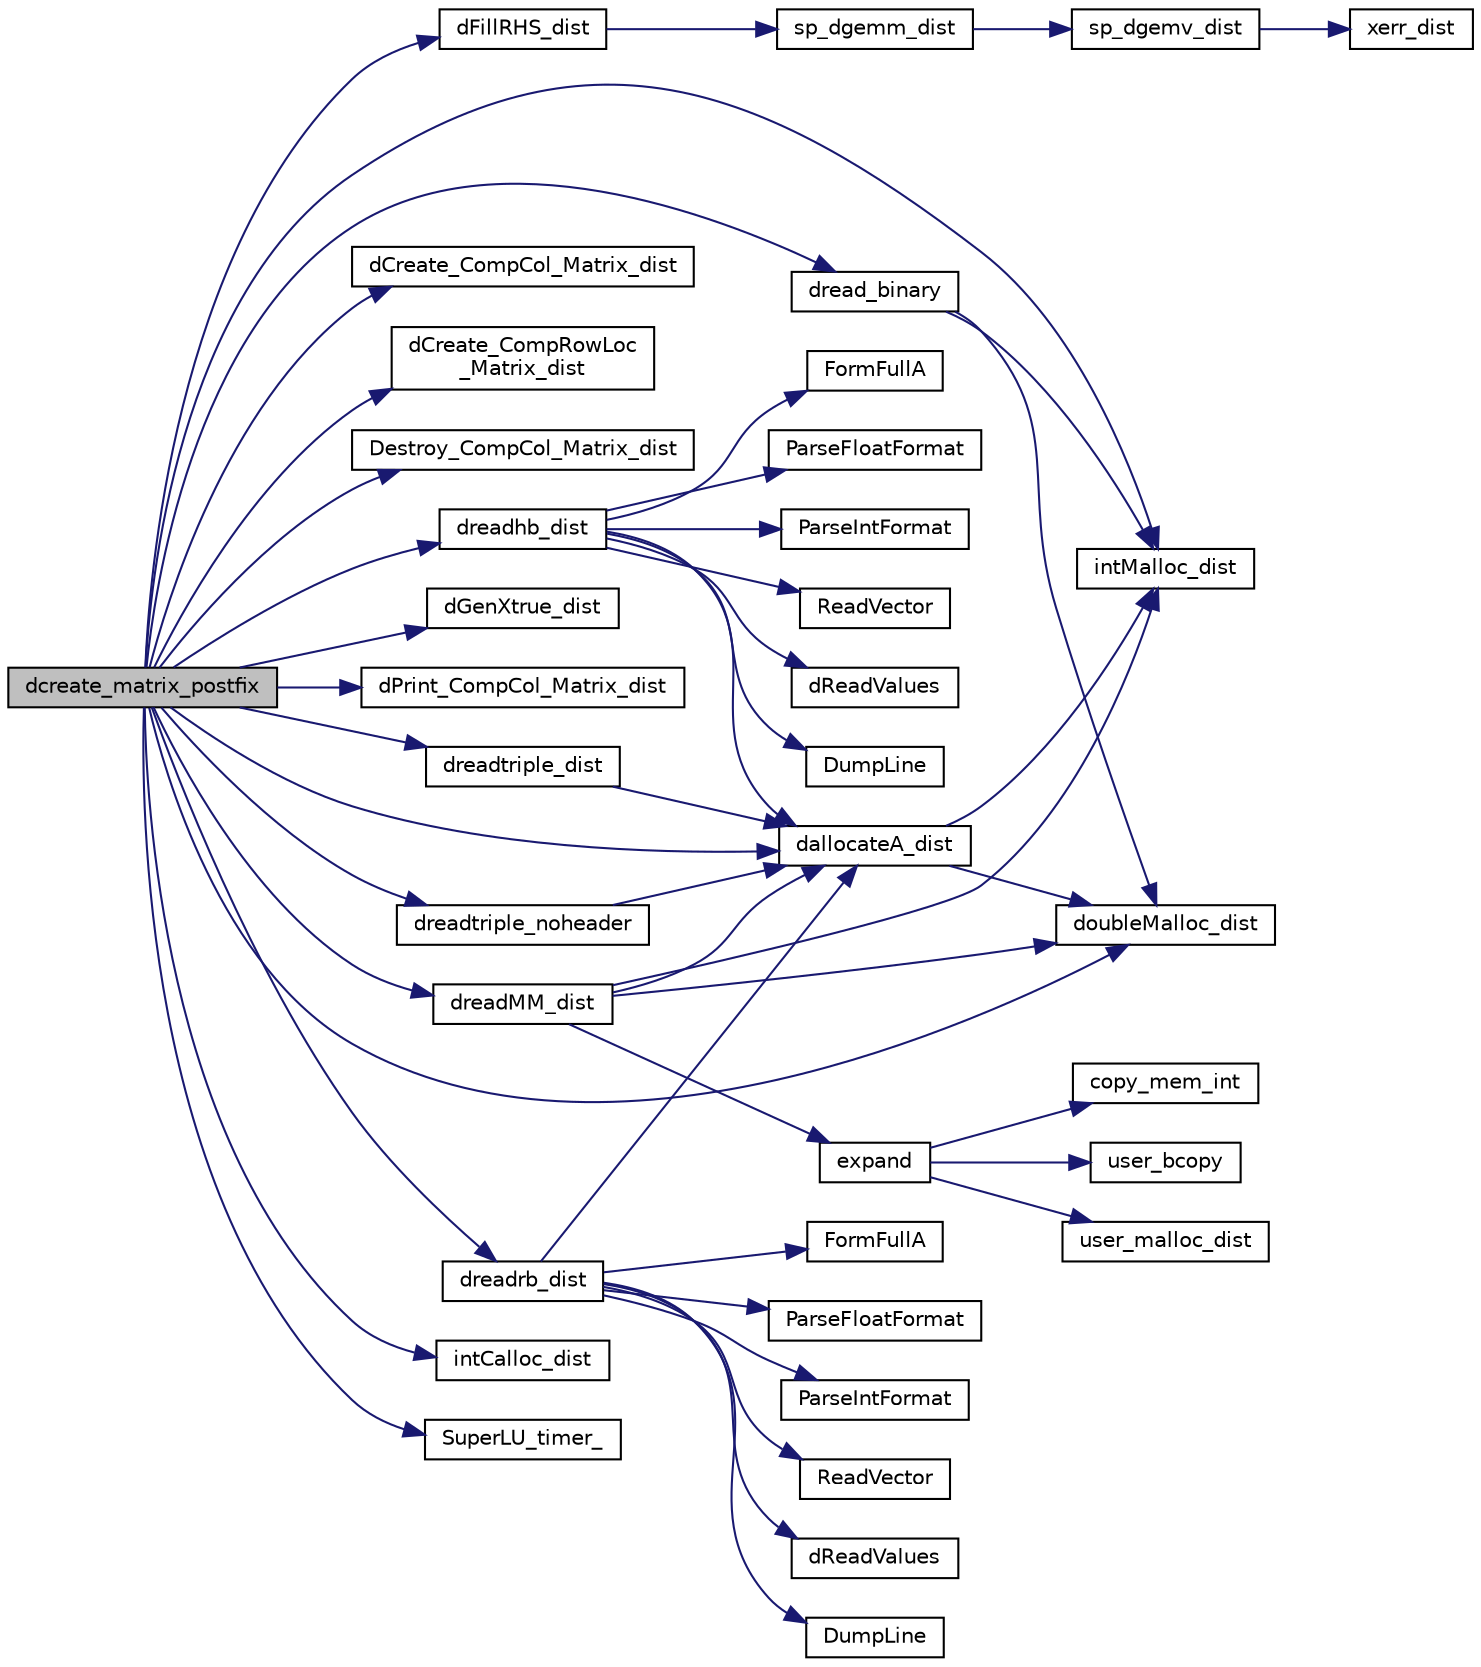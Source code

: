 digraph "dcreate_matrix_postfix"
{
 // LATEX_PDF_SIZE
  edge [fontname="Helvetica",fontsize="10",labelfontname="Helvetica",labelfontsize="10"];
  node [fontname="Helvetica",fontsize="10",shape=record];
  rankdir="LR";
  Node1 [label="dcreate_matrix_postfix",height=0.2,width=0.4,color="black", fillcolor="grey75", style="filled", fontcolor="black",tooltip=" "];
  Node1 -> Node2 [color="midnightblue",fontsize="10",style="solid",fontname="Helvetica"];
  Node2 [label="dallocateA_dist",height=0.2,width=0.4,color="black", fillcolor="white", style="filled",URL="$dmemory__dist_8c.html#ad8d190b0542ad8d5fb569cfebed382b8",tooltip=" "];
  Node2 -> Node3 [color="midnightblue",fontsize="10",style="solid",fontname="Helvetica"];
  Node3 [label="doubleMalloc_dist",height=0.2,width=0.4,color="black", fillcolor="white", style="filled",URL="$dmemory__dist_8c.html#a52dc9c97e580c07ec4af763f1755a2ba",tooltip=" "];
  Node2 -> Node4 [color="midnightblue",fontsize="10",style="solid",fontname="Helvetica"];
  Node4 [label="intMalloc_dist",height=0.2,width=0.4,color="black", fillcolor="white", style="filled",URL="$memory_8c.html#a2c2df35072e313373438cccdb98b885c",tooltip=" "];
  Node1 -> Node5 [color="midnightblue",fontsize="10",style="solid",fontname="Helvetica"];
  Node5 [label="dCreate_CompCol_Matrix_dist",height=0.2,width=0.4,color="black", fillcolor="white", style="filled",URL="$superlu__ddefs_8h.html#a700b855541636a3eb453ad0b9b1e7d1f",tooltip=" "];
  Node1 -> Node6 [color="midnightblue",fontsize="10",style="solid",fontname="Helvetica"];
  Node6 [label="dCreate_CompRowLoc\l_Matrix_dist",height=0.2,width=0.4,color="black", fillcolor="white", style="filled",URL="$superlu__ddefs_8h.html#a4022f104fab1520785a366efa6e87cf8",tooltip=" "];
  Node1 -> Node7 [color="midnightblue",fontsize="10",style="solid",fontname="Helvetica"];
  Node7 [label="Destroy_CompCol_Matrix_dist",height=0.2,width=0.4,color="black", fillcolor="white", style="filled",URL="$superlu__defs_8h.html#a19148d48069c04e21a7ea94d53043f6f",tooltip=" "];
  Node1 -> Node8 [color="midnightblue",fontsize="10",style="solid",fontname="Helvetica"];
  Node8 [label="dFillRHS_dist",height=0.2,width=0.4,color="black", fillcolor="white", style="filled",URL="$dutil__dist_8c.html#afde0c1de717f5c8c29225841a13f4832",tooltip="Let rhs[i] = sum of i-th row of A, so the solution vector is all 1's."];
  Node8 -> Node9 [color="midnightblue",fontsize="10",style="solid",fontname="Helvetica"];
  Node9 [label="sp_dgemm_dist",height=0.2,width=0.4,color="black", fillcolor="white", style="filled",URL="$dsp__blas3__dist_8c.html#a2cb4dfea7ec2bc9501e3309222564c9a",tooltip=" "];
  Node9 -> Node10 [color="midnightblue",fontsize="10",style="solid",fontname="Helvetica"];
  Node10 [label="sp_dgemv_dist",height=0.2,width=0.4,color="black", fillcolor="white", style="filled",URL="$dsp__blas2__dist_8c.html#a7b20756e45145eacafa8f96f6ea342ce",tooltip="SpGEMV."];
  Node10 -> Node11 [color="midnightblue",fontsize="10",style="solid",fontname="Helvetica"];
  Node11 [label="xerr_dist",height=0.2,width=0.4,color="black", fillcolor="white", style="filled",URL="$superlu__defs_8h.html#a0d728f1da812b1373a0e58ff81f6a711",tooltip=" "];
  Node1 -> Node12 [color="midnightblue",fontsize="10",style="solid",fontname="Helvetica"];
  Node12 [label="dGenXtrue_dist",height=0.2,width=0.4,color="black", fillcolor="white", style="filled",URL="$dutil__dist_8c.html#a4ca083e45bf9921bcc1fb4318d148e78",tooltip=" "];
  Node1 -> Node3 [color="midnightblue",fontsize="10",style="solid",fontname="Helvetica"];
  Node1 -> Node13 [color="midnightblue",fontsize="10",style="solid",fontname="Helvetica"];
  Node13 [label="dPrint_CompCol_Matrix_dist",height=0.2,width=0.4,color="black", fillcolor="white", style="filled",URL="$superlu__ddefs_8h.html#a8b75f5befc04c09a4840bc4a8deb4b2e",tooltip=" "];
  Node1 -> Node14 [color="midnightblue",fontsize="10",style="solid",fontname="Helvetica"];
  Node14 [label="dread_binary",height=0.2,width=0.4,color="black", fillcolor="white", style="filled",URL="$dbinary__io_8c.html#a009d20f349e3f24dc4e84db8c5fe7777",tooltip=" "];
  Node14 -> Node3 [color="midnightblue",fontsize="10",style="solid",fontname="Helvetica"];
  Node14 -> Node4 [color="midnightblue",fontsize="10",style="solid",fontname="Helvetica"];
  Node1 -> Node15 [color="midnightblue",fontsize="10",style="solid",fontname="Helvetica"];
  Node15 [label="dreadhb_dist",height=0.2,width=0.4,color="black", fillcolor="white", style="filled",URL="$SRC_2dreadhb_8c.html#a3593dd1b61e008f12e6d1a72111f6f8f",tooltip=" "];
  Node15 -> Node2 [color="midnightblue",fontsize="10",style="solid",fontname="Helvetica"];
  Node15 -> Node16 [color="midnightblue",fontsize="10",style="solid",fontname="Helvetica"];
  Node16 [label="dReadValues",height=0.2,width=0.4,color="black", fillcolor="white", style="filled",URL="$SRC_2dreadhb_8c.html#a64e94df2014a91b8d2768c5d9abe94e4",tooltip=" "];
  Node15 -> Node17 [color="midnightblue",fontsize="10",style="solid",fontname="Helvetica"];
  Node17 [label="DumpLine",height=0.2,width=0.4,color="black", fillcolor="white", style="filled",URL="$SRC_2dreadhb_8c.html#a73c3b93fec4fb69f67664d899b2a6b42",tooltip=" "];
  Node15 -> Node18 [color="midnightblue",fontsize="10",style="solid",fontname="Helvetica"];
  Node18 [label="FormFullA",height=0.2,width=0.4,color="black", fillcolor="white", style="filled",URL="$SRC_2dreadhb_8c.html#acd6f0977fd9bae771356448df1597ae2",tooltip=" "];
  Node15 -> Node19 [color="midnightblue",fontsize="10",style="solid",fontname="Helvetica"];
  Node19 [label="ParseFloatFormat",height=0.2,width=0.4,color="black", fillcolor="white", style="filled",URL="$SRC_2dreadhb_8c.html#ab280470e3c7d3235ee212104d44d09a2",tooltip=" "];
  Node15 -> Node20 [color="midnightblue",fontsize="10",style="solid",fontname="Helvetica"];
  Node20 [label="ParseIntFormat",height=0.2,width=0.4,color="black", fillcolor="white", style="filled",URL="$SRC_2dreadhb_8c.html#a05ff7013a68c641295685a0e85c18c83",tooltip=" "];
  Node15 -> Node21 [color="midnightblue",fontsize="10",style="solid",fontname="Helvetica"];
  Node21 [label="ReadVector",height=0.2,width=0.4,color="black", fillcolor="white", style="filled",URL="$SRC_2dreadhb_8c.html#aec3e2f32a90b64c2328709a21d985b55",tooltip=" "];
  Node1 -> Node22 [color="midnightblue",fontsize="10",style="solid",fontname="Helvetica"];
  Node22 [label="dreadMM_dist",height=0.2,width=0.4,color="black", fillcolor="white", style="filled",URL="$dreadMM_8c.html#abccde809848a3e7a0a37ed8475846850",tooltip=" "];
  Node22 -> Node2 [color="midnightblue",fontsize="10",style="solid",fontname="Helvetica"];
  Node22 -> Node3 [color="midnightblue",fontsize="10",style="solid",fontname="Helvetica"];
  Node22 -> Node23 [color="midnightblue",fontsize="10",style="solid",fontname="Helvetica"];
  Node23 [label="expand",height=0.2,width=0.4,color="black", fillcolor="white", style="filled",URL="$memory_8c.html#a213fafd19733ebd74bcf5c9ef89068b6",tooltip=" "];
  Node23 -> Node24 [color="midnightblue",fontsize="10",style="solid",fontname="Helvetica"];
  Node24 [label="copy_mem_int",height=0.2,width=0.4,color="black", fillcolor="white", style="filled",URL="$memory_8c.html#a565ad7ca8a38ee26b057ad6880192ba2",tooltip=" "];
  Node23 -> Node25 [color="midnightblue",fontsize="10",style="solid",fontname="Helvetica"];
  Node25 [label="user_bcopy",height=0.2,width=0.4,color="black", fillcolor="white", style="filled",URL="$memory_8c.html#a54f4f38998738c1ecdfd235c385f5058",tooltip=" "];
  Node23 -> Node26 [color="midnightblue",fontsize="10",style="solid",fontname="Helvetica"];
  Node26 [label="user_malloc_dist",height=0.2,width=0.4,color="black", fillcolor="white", style="filled",URL="$memory_8c.html#a7f88accf6d8ceb239718435e4e7cfb34",tooltip=" "];
  Node22 -> Node4 [color="midnightblue",fontsize="10",style="solid",fontname="Helvetica"];
  Node1 -> Node27 [color="midnightblue",fontsize="10",style="solid",fontname="Helvetica"];
  Node27 [label="dreadrb_dist",height=0.2,width=0.4,color="black", fillcolor="white", style="filled",URL="$dreadrb_8c.html#a9f64c32f7c9d3db5852cad9b43b595ff",tooltip=" "];
  Node27 -> Node2 [color="midnightblue",fontsize="10",style="solid",fontname="Helvetica"];
  Node27 -> Node28 [color="midnightblue",fontsize="10",style="solid",fontname="Helvetica"];
  Node28 [label="dReadValues",height=0.2,width=0.4,color="black", fillcolor="white", style="filled",URL="$dreadrb_8c.html#af94eab026d8ebd287718c8cc5222d5d5",tooltip=" "];
  Node27 -> Node29 [color="midnightblue",fontsize="10",style="solid",fontname="Helvetica"];
  Node29 [label="DumpLine",height=0.2,width=0.4,color="black", fillcolor="white", style="filled",URL="$dreadrb_8c.html#a6154d1e4d4a4e9cc6e89a1db5f895cd0",tooltip="Eat up the rest of the current line."];
  Node27 -> Node30 [color="midnightblue",fontsize="10",style="solid",fontname="Helvetica"];
  Node30 [label="FormFullA",height=0.2,width=0.4,color="black", fillcolor="white", style="filled",URL="$dreadrb_8c.html#a42968af376e65c1755e62fe709af4840",tooltip=" "];
  Node27 -> Node31 [color="midnightblue",fontsize="10",style="solid",fontname="Helvetica"];
  Node31 [label="ParseFloatFormat",height=0.2,width=0.4,color="black", fillcolor="white", style="filled",URL="$dreadrb_8c.html#aebd9c68bf7ad345eeda8831ffe84998b",tooltip=" "];
  Node27 -> Node32 [color="midnightblue",fontsize="10",style="solid",fontname="Helvetica"];
  Node32 [label="ParseIntFormat",height=0.2,width=0.4,color="black", fillcolor="white", style="filled",URL="$dreadrb_8c.html#ad0be8868b68e71a8706fe1e61d9b1fe1",tooltip=" "];
  Node27 -> Node33 [color="midnightblue",fontsize="10",style="solid",fontname="Helvetica"];
  Node33 [label="ReadVector",height=0.2,width=0.4,color="black", fillcolor="white", style="filled",URL="$dreadrb_8c.html#a28101450d48feed9715e5d26ac934ac1",tooltip=" "];
  Node1 -> Node34 [color="midnightblue",fontsize="10",style="solid",fontname="Helvetica"];
  Node34 [label="dreadtriple_dist",height=0.2,width=0.4,color="black", fillcolor="white", style="filled",URL="$SRC_2dreadtriple_8c.html#a121419eaaf73078d34136c3fe75b9075",tooltip=" "];
  Node34 -> Node2 [color="midnightblue",fontsize="10",style="solid",fontname="Helvetica"];
  Node1 -> Node35 [color="midnightblue",fontsize="10",style="solid",fontname="Helvetica"];
  Node35 [label="dreadtriple_noheader",height=0.2,width=0.4,color="black", fillcolor="white", style="filled",URL="$dreadtriple__noheader_8c.html#aa381e4959fd6afa658b9a64376f9b498",tooltip=" "];
  Node35 -> Node2 [color="midnightblue",fontsize="10",style="solid",fontname="Helvetica"];
  Node1 -> Node36 [color="midnightblue",fontsize="10",style="solid",fontname="Helvetica"];
  Node36 [label="intCalloc_dist",height=0.2,width=0.4,color="black", fillcolor="white", style="filled",URL="$memory_8c.html#a6fd91c6883ea8ea94e0ece298e0e46b6",tooltip=" "];
  Node1 -> Node4 [color="midnightblue",fontsize="10",style="solid",fontname="Helvetica"];
  Node1 -> Node37 [color="midnightblue",fontsize="10",style="solid",fontname="Helvetica"];
  Node37 [label="SuperLU_timer_",height=0.2,width=0.4,color="black", fillcolor="white", style="filled",URL="$superlu__timer_8c.html#a0c6777573bbfe81917cd381e0090d355",tooltip=" "];
}
